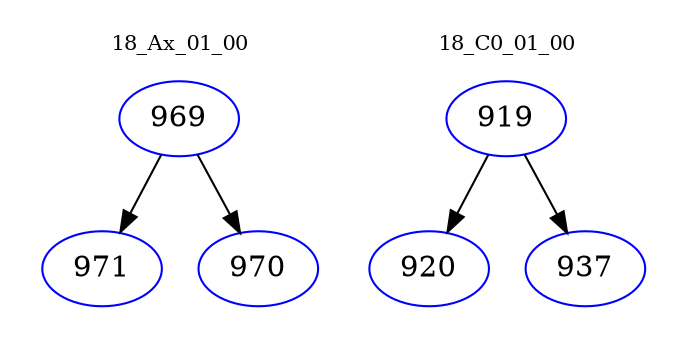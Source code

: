 digraph{
subgraph cluster_0 {
color = white
label = "18_Ax_01_00";
fontsize=10;
T0_969 [label="969", color="blue"]
T0_969 -> T0_971 [color="black"]
T0_971 [label="971", color="blue"]
T0_969 -> T0_970 [color="black"]
T0_970 [label="970", color="blue"]
}
subgraph cluster_1 {
color = white
label = "18_C0_01_00";
fontsize=10;
T1_919 [label="919", color="blue"]
T1_919 -> T1_920 [color="black"]
T1_920 [label="920", color="blue"]
T1_919 -> T1_937 [color="black"]
T1_937 [label="937", color="blue"]
}
}
